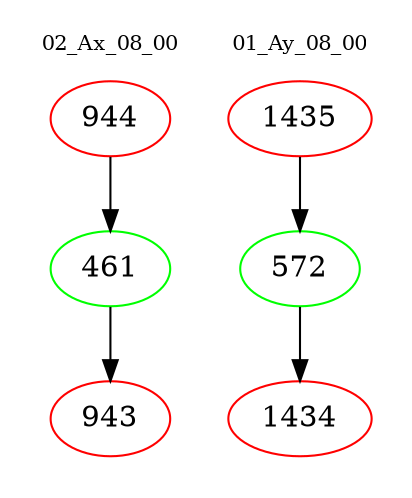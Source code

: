 digraph{
subgraph cluster_0 {
color = white
label = "02_Ax_08_00";
fontsize=10;
T0_944 [label="944", color="red"]
T0_944 -> T0_461 [color="black"]
T0_461 [label="461", color="green"]
T0_461 -> T0_943 [color="black"]
T0_943 [label="943", color="red"]
}
subgraph cluster_1 {
color = white
label = "01_Ay_08_00";
fontsize=10;
T1_1435 [label="1435", color="red"]
T1_1435 -> T1_572 [color="black"]
T1_572 [label="572", color="green"]
T1_572 -> T1_1434 [color="black"]
T1_1434 [label="1434", color="red"]
}
}
